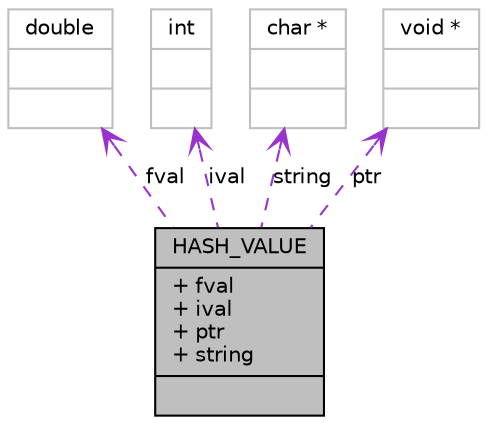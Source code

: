 digraph G
{
  edge [fontname="Helvetica",fontsize="10",labelfontname="Helvetica",labelfontsize="10"];
  node [fontname="Helvetica",fontsize="10",shape=record];
  Node1 [label="{HASH_VALUE\n|+ fval\l+ ival\l+ ptr\l+ string\l|}",height=0.2,width=0.4,color="black", fillcolor="grey75", style="filled" fontcolor="black"];
  Node2 -> Node1 [dir=back,color="darkorchid3",fontsize="10",style="dashed",label="fval",arrowtail="open",fontname="Helvetica"];
  Node2 [label="{double\n||}",height=0.2,width=0.4,color="grey75", fillcolor="white", style="filled"];
  Node3 -> Node1 [dir=back,color="darkorchid3",fontsize="10",style="dashed",label="ival",arrowtail="open",fontname="Helvetica"];
  Node3 [label="{int\n||}",height=0.2,width=0.4,color="grey75", fillcolor="white", style="filled"];
  Node4 -> Node1 [dir=back,color="darkorchid3",fontsize="10",style="dashed",label="string",arrowtail="open",fontname="Helvetica"];
  Node4 [label="{char *\n||}",height=0.2,width=0.4,color="grey75", fillcolor="white", style="filled"];
  Node5 -> Node1 [dir=back,color="darkorchid3",fontsize="10",style="dashed",label="ptr",arrowtail="open",fontname="Helvetica"];
  Node5 [label="{void *\n||}",height=0.2,width=0.4,color="grey75", fillcolor="white", style="filled"];
}
